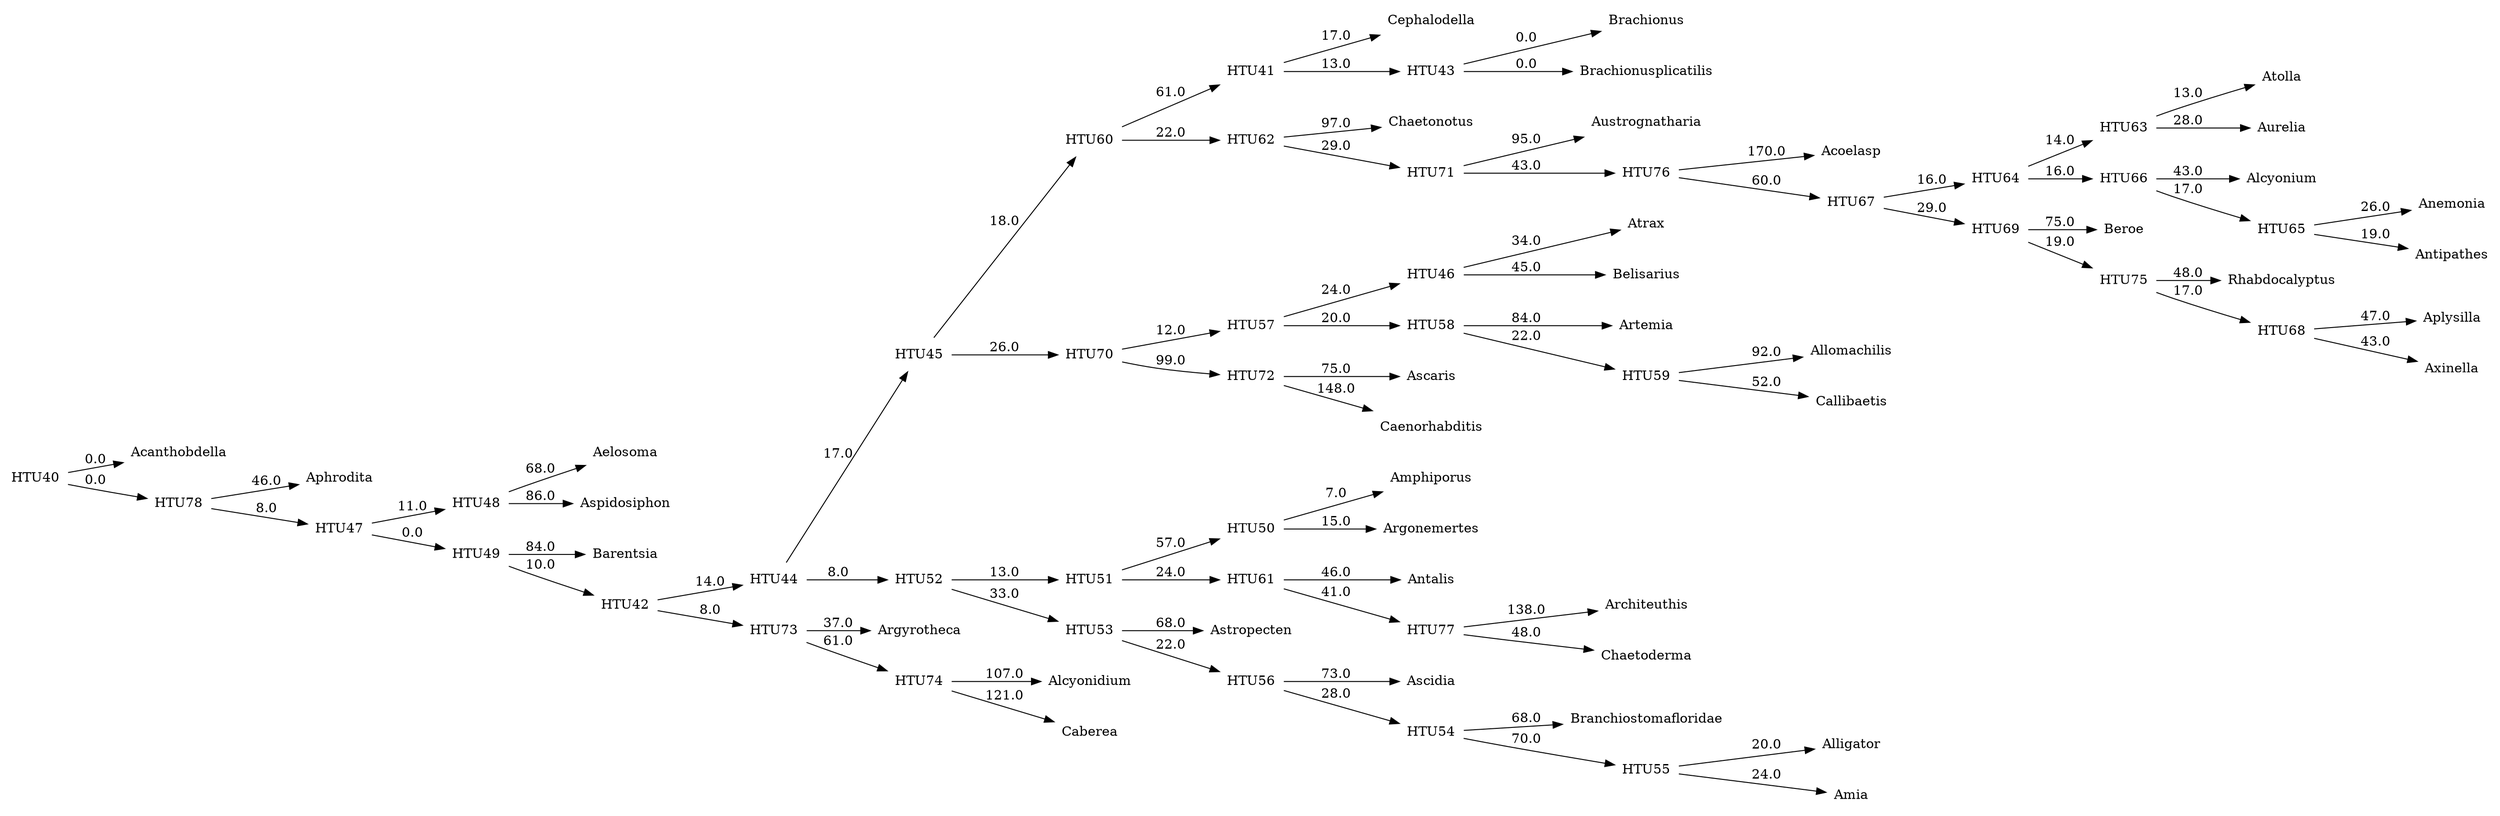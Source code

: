 digraph G {
	rankdir = LR;	edge [colorscheme=spectral11];	node [shape = none];

    0 [label=Acanthobdella];
    1 [label=Acoelasp];
    2 [label=Aelosoma];
    3 [label=Alcyonidium];
    4 [label=Alcyonium];
    5 [label=Alligator];
    6 [label=Allomachilis];
    7 [label=Amia];
    8 [label=Amphiporus];
    9 [label=Anemonia];
    10 [label=Antalis];
    11 [label=Antipathes];
    12 [label=Aphrodita];
    13 [label=Aplysilla];
    14 [label=Architeuthis];
    15 [label=Argonemertes];
    16 [label=Argyrotheca];
    17 [label=Artemia];
    18 [label=Ascaris];
    19 [label=Ascidia];
    20 [label=Aspidosiphon];
    21 [label=Astropecten];
    22 [label=Atolla];
    23 [label=Atrax];
    24 [label=Aurelia];
    25 [label=Austrognatharia];
    26 [label=Axinella];
    27 [label=Barentsia];
    28 [label=Belisarius];
    29 [label=Beroe];
    30 [label=Brachionus];
    31 [label=Brachionusplicatilis];
    32 [label=Branchiostomafloridae];
    33 [label=Caberea];
    34 [label=Caenorhabditis];
    35 [label=Callibaetis];
    36 [label=Cephalodella];
    37 [label=Chaetoderma];
    38 [label=Chaetonotus];
    39 [label=Rhabdocalyptus];
    40 [label=HTU40];
    41 [label=HTU41];
    42 [label=HTU42];
    43 [label=HTU43];
    44 [label=HTU44];
    45 [label=HTU45];
    46 [label=HTU46];
    47 [label=HTU47];
    48 [label=HTU48];
    49 [label=HTU49];
    50 [label=HTU50];
    51 [label=HTU51];
    52 [label=HTU52];
    53 [label=HTU53];
    54 [label=HTU54];
    55 [label=HTU55];
    56 [label=HTU56];
    57 [label=HTU57];
    58 [label=HTU58];
    59 [label=HTU59];
    60 [label=HTU60];
    61 [label=HTU61];
    62 [label=HTU62];
    63 [label=HTU63];
    64 [label=HTU64];
    65 [label=HTU65];
    66 [label=HTU66];
    67 [label=HTU67];
    68 [label=HTU68];
    69 [label=HTU69];
    70 [label=HTU70];
    71 [label=HTU71];
    72 [label=HTU72];
    73 [label=HTU73];
    74 [label=HTU74];
    75 [label=HTU75];
    76 [label=HTU76];
    77 [label=HTU77];
    78 [label=HTU78];
    40 -> 0 [label=0.0];
    40 -> 78 [label=0.0];
    41 -> 36 [label=17.0];
    41 -> 43 [label=13.0];
    42 -> 44 [label=14.0];
    42 -> 73 [label=8.0];
    43 -> 30 [label=0.0];
    43 -> 31 [label=0.0];
    44 -> 45 [label=17.0];
    44 -> 52 [label=8.0];
    45 -> 60 [label=18.0];
    45 -> 70 [label=26.0];
    46 -> 23 [label=34.0];
    46 -> 28 [label=45.0];
    47 -> 48 [label=11.0];
    47 -> 49 [label=0.0];
    48 -> 2 [label=68.0];
    48 -> 20 [label=86.0];
    49 -> 27 [label=84.0];
    49 -> 42 [label=10.0];
    50 -> 8 [label=7.0];
    50 -> 15 [label=15.0];
    51 -> 50 [label=57.0];
    51 -> 61 [label=24.0];
    52 -> 51 [label=13.0];
    52 -> 53 [label=33.0];
    53 -> 21 [label=68.0];
    53 -> 56 [label=22.0];
    54 -> 32 [label=68.0];
    54 -> 55 [label=70.0];
    55 -> 5 [label=20.0];
    55 -> 7 [label=24.0];
    56 -> 19 [label=73.0];
    56 -> 54 [label=28.0];
    57 -> 46 [label=24.0];
    57 -> 58 [label=20.0];
    58 -> 17 [label=84.0];
    58 -> 59 [label=22.0];
    59 -> 6 [label=92.0];
    59 -> 35 [label=52.0];
    60 -> 41 [label=61.0];
    60 -> 62 [label=22.0];
    61 -> 10 [label=46.0];
    61 -> 77 [label=41.0];
    62 -> 38 [label=97.0];
    62 -> 71 [label=29.0];
    63 -> 22 [label=13.0];
    63 -> 24 [label=28.0];
    64 -> 63 [label=14.0];
    64 -> 66 [label=16.0];
    65 -> 9 [label=26.0];
    65 -> 11 [label=19.0];
    66 -> 4 [label=43.0];
    66 -> 65 [label=17.0];
    67 -> 64 [label=16.0];
    67 -> 69 [label=29.0];
    68 -> 13 [label=47.0];
    68 -> 26 [label=43.0];
    69 -> 29 [label=75.0];
    69 -> 75 [label=19.0];
    70 -> 57 [label=12.0];
    70 -> 72 [label=99.0];
    71 -> 25 [label=95.0];
    71 -> 76 [label=43.0];
    72 -> 18 [label=75.0];
    72 -> 34 [label=148.0];
    73 -> 16 [label=37.0];
    73 -> 74 [label=61.0];
    74 -> 3 [label=107.0];
    74 -> 33 [label=121.0];
    75 -> 39 [label=48.0];
    75 -> 68 [label=17.0];
    76 -> 1 [label=170.0];
    76 -> 67 [label=60.0];
    77 -> 14 [label=138.0];
    77 -> 37 [label=48.0];
    78 -> 12 [label=46.0];
    78 -> 47 [label=8.0];
}
//6449.0
